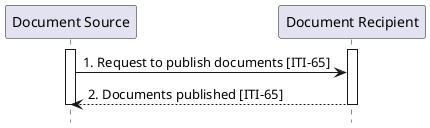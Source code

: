 @startuml
hide footbox
participant "Document Source" as DocumentSource
participant "Document Recipient" as DocumentRecipient
activate "DocumentSource"
activate "DocumentRecipient"
"DocumentSource" -> "DocumentRecipient" : 1. Request to publish documents [ITI-65]
"DocumentRecipient" --> "DocumentSource" : 2. Documents published [ITI-65]
deactivate "DocumentSource"
deactivate "DocumentRecipient"
@enduml

